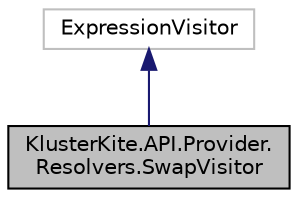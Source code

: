 digraph "KlusterKite.API.Provider.Resolvers.SwapVisitor"
{
  edge [fontname="Helvetica",fontsize="10",labelfontname="Helvetica",labelfontsize="10"];
  node [fontname="Helvetica",fontsize="10",shape=record];
  Node2 [label="KlusterKite.API.Provider.\lResolvers.SwapVisitor",height=0.2,width=0.4,color="black", fillcolor="grey75", style="filled", fontcolor="black"];
  Node3 -> Node2 [dir="back",color="midnightblue",fontsize="10",style="solid",fontname="Helvetica"];
  Node3 [label="ExpressionVisitor",height=0.2,width=0.4,color="grey75", fillcolor="white", style="filled"];
}
